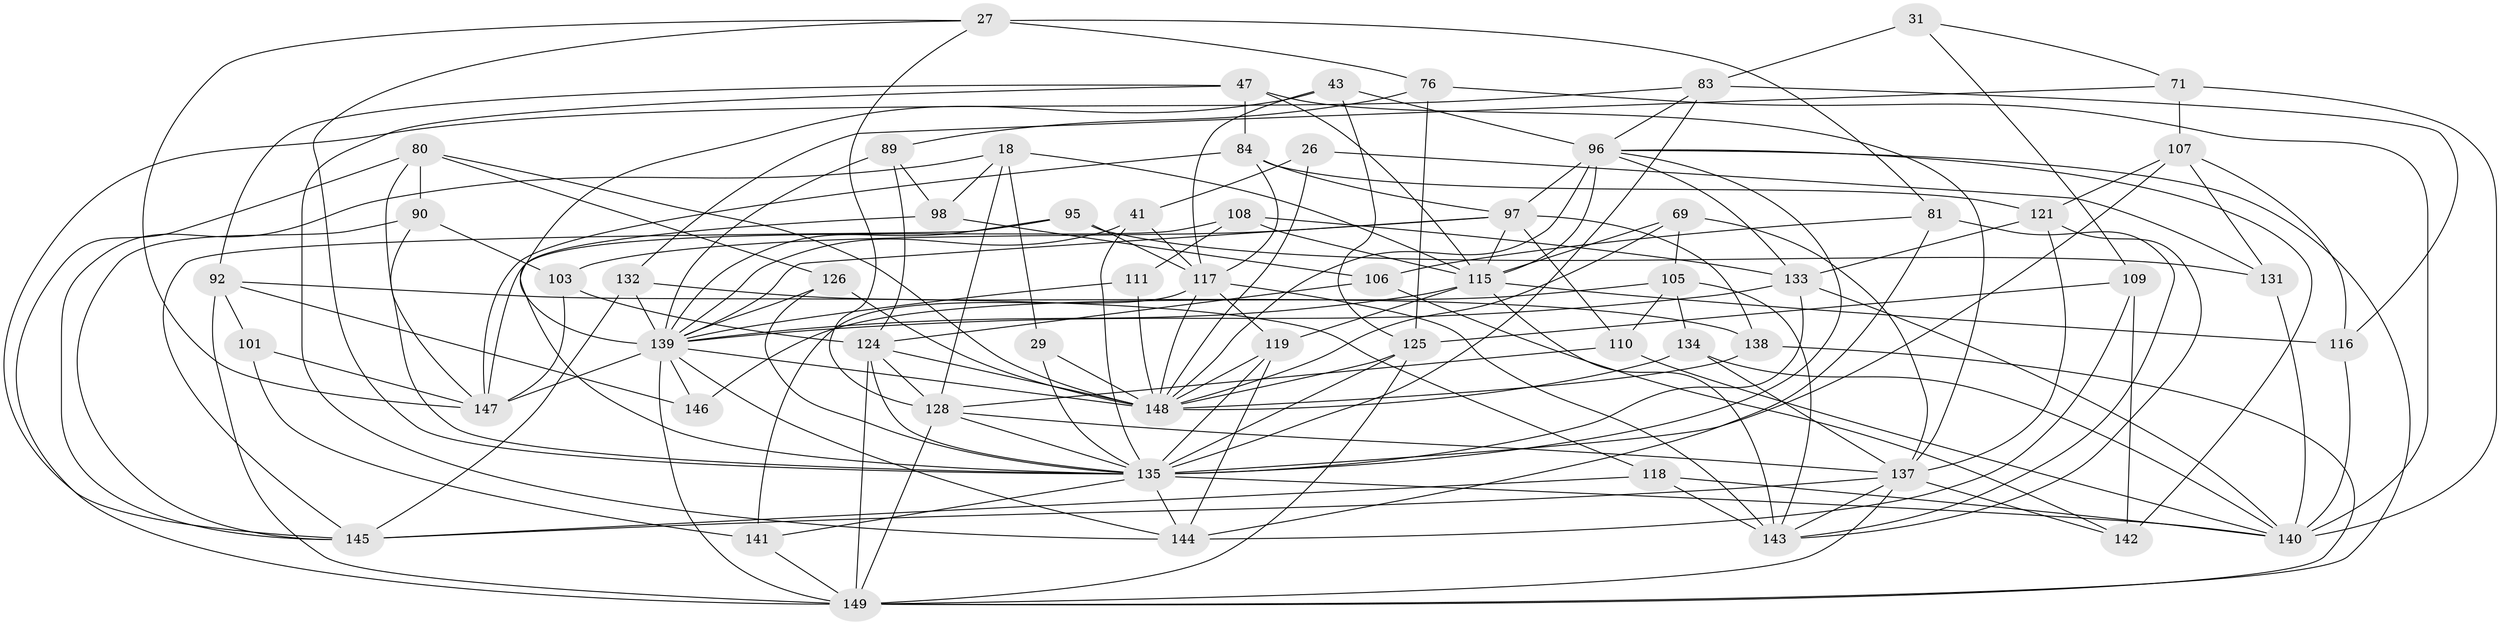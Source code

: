 // original degree distribution, {4: 1.0}
// Generated by graph-tools (version 1.1) at 2025/01/03/04/25 22:01:54]
// undirected, 59 vertices, 165 edges
graph export_dot {
graph [start="1"]
  node [color=gray90,style=filled];
  18 [super="+12"];
  26;
  27 [super="+13"];
  29;
  31;
  41 [super="+7"];
  43;
  47 [super="+36"];
  69 [super="+63"];
  71;
  76 [super="+60"];
  80 [super="+32"];
  81 [super="+20"];
  83 [super="+19"];
  84 [super="+6+23"];
  89 [super="+58"];
  90 [super="+70"];
  92 [super="+56"];
  95;
  96 [super="+15+87"];
  97 [super="+1+3+77"];
  98;
  101;
  103;
  105 [super="+100"];
  106;
  107 [super="+28"];
  108;
  109;
  110;
  111;
  115 [super="+16+34"];
  116;
  117 [super="+51+82"];
  118;
  119 [super="+86"];
  121 [super="+42"];
  124 [super="+99"];
  125 [super="+4+62"];
  126 [super="+67"];
  128 [super="+11+52+75"];
  131;
  132 [super="+114"];
  133 [super="+113"];
  134;
  135 [super="+74+129"];
  137 [super="+136"];
  138;
  139 [super="+66+104+64"];
  140 [super="+53+120"];
  141 [super="+122"];
  142;
  143 [super="+57"];
  144 [super="+46+91"];
  145 [super="+73"];
  146;
  147 [super="+93+123"];
  148 [super="+54+78+130"];
  149 [super="+112+68+127"];
  18 -- 145;
  18 -- 29 [weight=2];
  18 -- 128;
  18 -- 98;
  18 -- 115;
  26 -- 131;
  26 -- 41 [weight=2];
  26 -- 148;
  27 -- 81 [weight=2];
  27 -- 76;
  27 -- 128;
  27 -- 147;
  27 -- 135;
  29 -- 148;
  29 -- 135;
  31 -- 71;
  31 -- 109;
  31 -- 83 [weight=2];
  41 -- 117;
  41 -- 139 [weight=2];
  41 -- 135;
  43 -- 125;
  43 -- 96;
  43 -- 117;
  43 -- 139;
  47 -- 92;
  47 -- 84 [weight=2];
  47 -- 144;
  47 -- 115;
  47 -- 137;
  69 -- 137 [weight=2];
  69 -- 115 [weight=2];
  69 -- 105;
  69 -- 148;
  71 -- 107;
  71 -- 132;
  71 -- 140;
  76 -- 125 [weight=2];
  76 -- 89;
  76 -- 140 [weight=2];
  80 -- 148;
  80 -- 90 [weight=2];
  80 -- 126;
  80 -- 149;
  80 -- 147;
  81 -- 106;
  81 -- 144 [weight=2];
  81 -- 143;
  83 -- 145;
  83 -- 116;
  83 -- 96;
  83 -- 135;
  84 -- 117 [weight=2];
  84 -- 97 [weight=2];
  84 -- 121;
  84 -- 147;
  89 -- 98;
  89 -- 139 [weight=2];
  89 -- 124 [weight=2];
  90 -- 103;
  90 -- 135 [weight=2];
  90 -- 145;
  92 -- 101 [weight=2];
  92 -- 146;
  92 -- 118;
  92 -- 149;
  95 -- 131;
  95 -- 117;
  95 -- 145;
  95 -- 139;
  96 -- 133 [weight=2];
  96 -- 149;
  96 -- 142;
  96 -- 97 [weight=2];
  96 -- 148;
  96 -- 115;
  96 -- 135 [weight=2];
  97 -- 138;
  97 -- 110;
  97 -- 103;
  97 -- 115;
  97 -- 139 [weight=2];
  98 -- 106;
  98 -- 135;
  101 -- 141;
  101 -- 147;
  103 -- 147;
  103 -- 124;
  105 -- 146 [weight=2];
  105 -- 110;
  105 -- 134;
  105 -- 143;
  106 -- 142;
  106 -- 124;
  107 -- 121 [weight=2];
  107 -- 131;
  107 -- 116;
  107 -- 135;
  108 -- 111;
  108 -- 115;
  108 -- 133;
  108 -- 147;
  109 -- 142;
  109 -- 144;
  109 -- 125;
  110 -- 140;
  110 -- 128;
  111 -- 148;
  111 -- 139 [weight=2];
  115 -- 143 [weight=2];
  115 -- 116;
  115 -- 119;
  115 -- 139;
  116 -- 140;
  117 -- 141 [weight=2];
  117 -- 143;
  117 -- 148;
  117 -- 119;
  118 -- 143;
  118 -- 145;
  118 -- 140;
  119 -- 148 [weight=2];
  119 -- 135;
  119 -- 144;
  121 -- 137;
  121 -- 133;
  121 -- 143;
  124 -- 128 [weight=2];
  124 -- 149;
  124 -- 148 [weight=2];
  124 -- 135;
  125 -- 149 [weight=2];
  125 -- 148;
  125 -- 135;
  126 -- 135;
  126 -- 139 [weight=3];
  126 -- 148;
  128 -- 137;
  128 -- 149 [weight=2];
  128 -- 135 [weight=2];
  131 -- 140;
  132 -- 145 [weight=2];
  132 -- 138;
  132 -- 139 [weight=2];
  133 -- 140 [weight=2];
  133 -- 139;
  133 -- 135;
  134 -- 137;
  134 -- 140;
  134 -- 148;
  135 -- 140 [weight=2];
  135 -- 141;
  135 -- 144 [weight=2];
  137 -- 142;
  137 -- 143;
  137 -- 149;
  137 -- 145;
  138 -- 149;
  138 -- 148;
  139 -- 144;
  139 -- 146;
  139 -- 149 [weight=2];
  139 -- 148;
  139 -- 147 [weight=2];
  141 -- 149 [weight=2];
}
